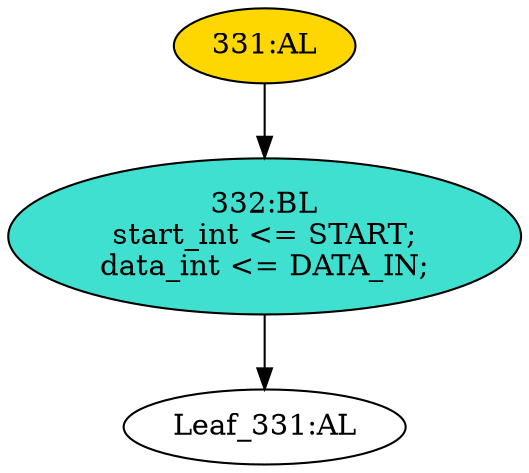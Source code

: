 strict digraph "" {
	node [label="\N"];
	"Leaf_331:AL"	 [def_var="['data_int', 'start_int']",
		label="Leaf_331:AL"];
	"332:BL"	 [ast="<pyverilog.vparser.ast.Block object at 0x7f2e132fc1d0>",
		fillcolor=turquoise,
		label="332:BL
start_int <= START;
data_int <= DATA_IN;",
		statements="[<pyverilog.vparser.ast.NonblockingSubstitution object at 0x7f2e132fcfd0>, <pyverilog.vparser.ast.NonblockingSubstitution object \
at 0x7f2e132fc150>]",
		style=filled,
		typ=Block];
	"332:BL" -> "Leaf_331:AL"	 [cond="[]",
		lineno=None];
	"331:AL"	 [ast="<pyverilog.vparser.ast.Always object at 0x7f2e132fcd10>",
		clk_sens=False,
		fillcolor=gold,
		label="331:AL",
		sens="['CLK']",
		statements="[]",
		style=filled,
		typ=Always,
		use_var="['START', 'DATA_IN']"];
	"331:AL" -> "332:BL"	 [cond="[]",
		lineno=None];
}
